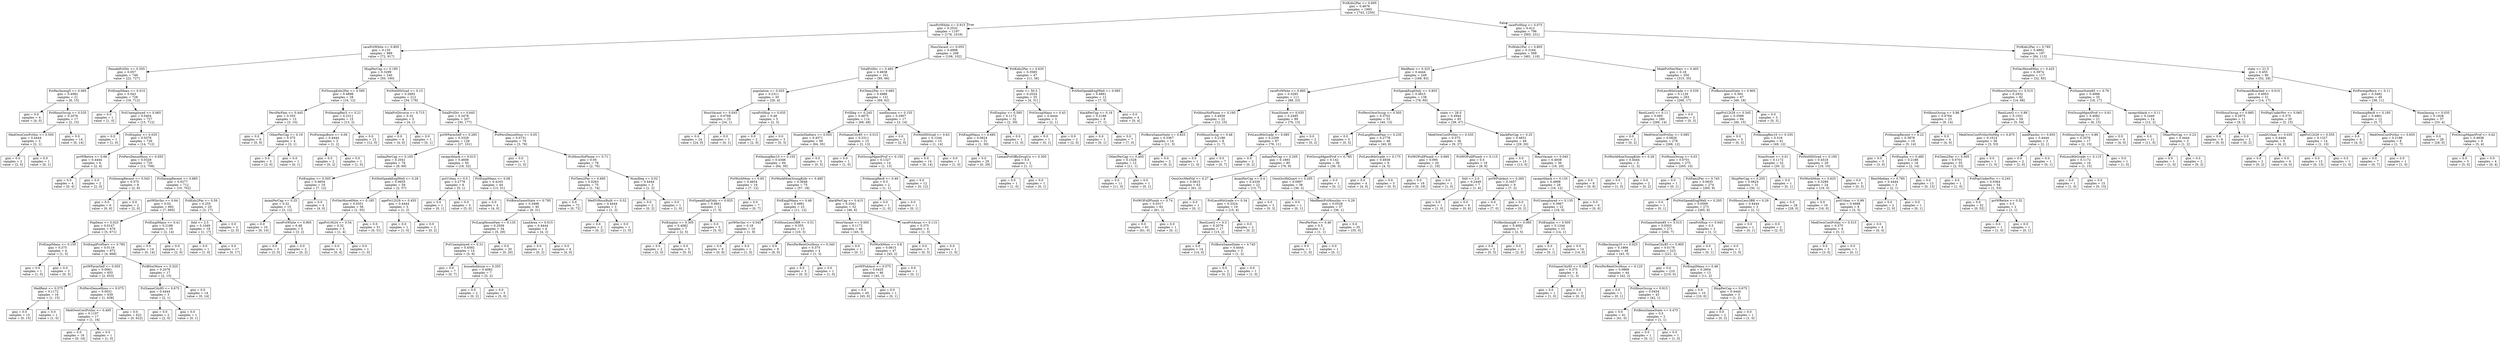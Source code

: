 digraph Tree {
node [shape=box] ;
0 [label="PctKids2Par <= 0.695\ngini = 0.4676\nsamples = 1993\nvalue = [743, 1250]"] ;
1 [label="racePctWhite <= 0.915\ngini = 0.2532\nsamples = 1197\nvalue = [178, 1019]"] ;
0 -> 1 [labeldistance=2.5, labelangle=45, headlabel="True"] ;
2 [label="racePctWhite <= 0.805\ngini = 0.135\nsamples = 989\nvalue = [72, 917]"] ;
1 -> 2 ;
3 [label="FemalePctDiv <= 0.355\ngini = 0.057\nsamples = 749\nvalue = [22, 727]"] ;
2 -> 3 ;
4 [label="PctRecImmig5 <= 0.085\ngini = 0.4082\nsamples = 21\nvalue = [6, 15]"] ;
3 -> 4 ;
5 [label="gini = 0.0\nsamples = 4\nvalue = [4, 0]"] ;
4 -> 5 ;
6 [label="PctHousOccup <= 0.535\ngini = 0.2076\nsamples = 17\nvalue = [2, 15]"] ;
4 -> 6 ;
7 [label="MedOwnCostPctInc <= 0.505\ngini = 0.4444\nsamples = 3\nvalue = [2, 1]"] ;
6 -> 7 ;
8 [label="gini = 0.0\nsamples = 2\nvalue = [2, 0]"] ;
7 -> 8 ;
9 [label="gini = 0.0\nsamples = 1\nvalue = [0, 1]"] ;
7 -> 9 ;
10 [label="gini = 0.0\nsamples = 14\nvalue = [0, 14]"] ;
6 -> 10 ;
11 [label="PctEmplManu <= 0.015\ngini = 0.043\nsamples = 728\nvalue = [16, 712]"] ;
3 -> 11 ;
12 [label="gini = 0.0\nsamples = 1\nvalue = [1, 0]"] ;
11 -> 12 ;
13 [label="PctUnemployed <= 0.065\ngini = 0.0404\nsamples = 727\nvalue = [15, 712]"] ;
11 -> 13 ;
14 [label="gini = 0.0\nsamples = 1\nvalue = [1, 0]"] ;
13 -> 14 ;
15 [label="PctEmploy <= 0.035\ngini = 0.0378\nsamples = 726\nvalue = [14, 712]"] ;
13 -> 15 ;
16 [label="pctWRetire <= 0.66\ngini = 0.4444\nsamples = 6\nvalue = [2, 4]"] ;
15 -> 16 ;
17 [label="gini = 0.0\nsamples = 4\nvalue = [0, 4]"] ;
16 -> 17 ;
18 [label="gini = 0.0\nsamples = 2\nvalue = [2, 0]"] ;
16 -> 18 ;
19 [label="PctPersDenseHous <= 0.055\ngini = 0.0328\nsamples = 720\nvalue = [12, 708]"] ;
15 -> 19 ;
20 [label="PctImmigRecent <= 0.545\ngini = 0.375\nsamples = 8\nvalue = [2, 6]"] ;
19 -> 20 ;
21 [label="gini = 0.0\nsamples = 6\nvalue = [0, 6]"] ;
20 -> 21 ;
22 [label="gini = 0.0\nsamples = 2\nvalue = [2, 0]"] ;
20 -> 22 ;
23 [label="PctImmigRecent <= 0.885\ngini = 0.0277\nsamples = 712\nvalue = [10, 702]"] ;
19 -> 23 ;
24 [label="pctWInvInc <= 0.64\ngini = 0.02\nsamples = 692\nvalue = [7, 685]"] ;
23 -> 24 ;
25 [label="PopDens <= 0.025\ngini = 0.0147\nsamples = 676\nvalue = [5, 671]"] ;
24 -> 25 ;
26 [label="PctEmplManu <= 0.155\ngini = 0.375\nsamples = 4\nvalue = [1, 3]"] ;
25 -> 26 ;
27 [label="gini = 0.0\nsamples = 1\nvalue = [1, 0]"] ;
26 -> 27 ;
28 [label="gini = 0.0\nsamples = 3\nvalue = [0, 3]"] ;
26 -> 28 ;
29 [label="PctEmplProfServ <= 0.785\ngini = 0.0118\nsamples = 672\nvalue = [4, 668]"] ;
25 -> 29 ;
30 [label="pctWFarmSelf <= 0.055\ngini = 0.0061\nsamples = 655\nvalue = [2, 653]"] ;
29 -> 30 ;
31 [label="MedRent <= 0.575\ngini = 0.1172\nsamples = 16\nvalue = [1, 15]"] ;
30 -> 31 ;
32 [label="gini = 0.0\nsamples = 15\nvalue = [0, 15]"] ;
31 -> 32 ;
33 [label="gini = 0.0\nsamples = 1\nvalue = [1, 0]"] ;
31 -> 33 ;
34 [label="PctPersDenseHous <= 0.075\ngini = 0.0031\nsamples = 639\nvalue = [1, 638]"] ;
30 -> 34 ;
35 [label="MedOwnCostPctInc <= 0.495\ngini = 0.1107\nsamples = 17\nvalue = [1, 16]"] ;
34 -> 35 ;
36 [label="gini = 0.0\nsamples = 16\nvalue = [0, 16]"] ;
35 -> 36 ;
37 [label="gini = 0.0\nsamples = 1\nvalue = [1, 0]"] ;
35 -> 37 ;
38 [label="gini = 0.0\nsamples = 622\nvalue = [0, 622]"] ;
34 -> 38 ;
39 [label="PctBSorMore <= 0.325\ngini = 0.2076\nsamples = 17\nvalue = [2, 15]"] ;
29 -> 39 ;
40 [label="PctSameCity85 <= 0.675\ngini = 0.4444\nsamples = 3\nvalue = [2, 1]"] ;
39 -> 40 ;
41 [label="gini = 0.0\nsamples = 2\nvalue = [2, 0]"] ;
40 -> 41 ;
42 [label="gini = 0.0\nsamples = 1\nvalue = [0, 1]"] ;
40 -> 42 ;
43 [label="gini = 0.0\nsamples = 14\nvalue = [0, 14]"] ;
39 -> 43 ;
44 [label="PctEmplManu <= 0.41\ngini = 0.2188\nsamples = 16\nvalue = [2, 14]"] ;
24 -> 44 ;
45 [label="gini = 0.0\nsamples = 14\nvalue = [0, 14]"] ;
44 -> 45 ;
46 [label="gini = 0.0\nsamples = 2\nvalue = [2, 0]"] ;
44 -> 46 ;
47 [label="PctKids2Par <= 0.59\ngini = 0.255\nsamples = 20\nvalue = [3, 17]"] ;
23 -> 47 ;
48 [label="fold <= 2.5\ngini = 0.1049\nsamples = 18\nvalue = [1, 17]"] ;
47 -> 48 ;
49 [label="gini = 0.0\nsamples = 1\nvalue = [1, 0]"] ;
48 -> 49 ;
50 [label="gini = 0.0\nsamples = 17\nvalue = [0, 17]"] ;
48 -> 50 ;
51 [label="gini = 0.0\nsamples = 2\nvalue = [2, 0]"] ;
47 -> 51 ;
52 [label="HispPerCap <= 0.185\ngini = 0.3299\nsamples = 240\nvalue = [50, 190]"] ;
2 -> 52 ;
53 [label="PctYoungKids2Par <= 0.595\ngini = 0.4898\nsamples = 28\nvalue = [16, 12]"] ;
52 -> 53 ;
54 [label="PersPerFam <= 0.445\ngini = 0.355\nsamples = 13\nvalue = [3, 10]"] ;
53 -> 54 ;
55 [label="gini = 0.0\nsamples = 9\nvalue = [0, 9]"] ;
54 -> 55 ;
56 [label="OtherPerCap <= 0.19\ngini = 0.375\nsamples = 4\nvalue = [3, 1]"] ;
54 -> 56 ;
57 [label="gini = 0.0\nsamples = 3\nvalue = [3, 0]"] ;
56 -> 57 ;
58 [label="gini = 0.0\nsamples = 1\nvalue = [0, 1]"] ;
56 -> 58 ;
59 [label="PctImmigRec5 <= 0.21\ngini = 0.2311\nsamples = 15\nvalue = [13, 2]"] ;
53 -> 59 ;
60 [label="PctForeignBorn <= 0.09\ngini = 0.4444\nsamples = 3\nvalue = [1, 2]"] ;
59 -> 60 ;
61 [label="gini = 0.0\nsamples = 2\nvalue = [0, 2]"] ;
60 -> 61 ;
62 [label="gini = 0.0\nsamples = 1\nvalue = [1, 0]"] ;
60 -> 62 ;
63 [label="gini = 0.0\nsamples = 12\nvalue = [12, 0]"] ;
59 -> 63 ;
64 [label="PctNotHSGrad <= 0.13\ngini = 0.2693\nsamples = 212\nvalue = [34, 178]"] ;
52 -> 64 ;
65 [label="MalePctDivorce <= 0.715\ngini = 0.32\nsamples = 5\nvalue = [4, 1]"] ;
64 -> 65 ;
66 [label="gini = 0.0\nsamples = 4\nvalue = [4, 0]"] ;
65 -> 66 ;
67 [label="gini = 0.0\nsamples = 1\nvalue = [0, 1]"] ;
65 -> 67 ;
68 [label="TotalPctDiv <= 0.645\ngini = 0.2478\nsamples = 207\nvalue = [30, 177]"] ;
64 -> 68 ;
69 [label="pctWFarmSelf <= 0.285\ngini = 0.3329\nsamples = 128\nvalue = [27, 101]"] ;
68 -> 69 ;
70 [label="indianPerCap <= 0.105\ngini = 0.2041\nsamples = 78\nvalue = [9, 69]"] ;
69 -> 70 ;
71 [label="PctEmploy <= 0.505\ngini = 0.4654\nsamples = 19\nvalue = [7, 12]"] ;
70 -> 71 ;
72 [label="AsianPerCap <= 0.25\ngini = 0.32\nsamples = 15\nvalue = [3, 12]"] ;
71 -> 72 ;
73 [label="gini = 0.0\nsamples = 10\nvalue = [0, 10]"] ;
72 -> 73 ;
74 [label="racePctWhite <= 0.905\ngini = 0.48\nsamples = 5\nvalue = [3, 2]"] ;
72 -> 74 ;
75 [label="gini = 0.0\nsamples = 3\nvalue = [3, 0]"] ;
74 -> 75 ;
76 [label="gini = 0.0\nsamples = 2\nvalue = [0, 2]"] ;
74 -> 76 ;
77 [label="gini = 0.0\nsamples = 4\nvalue = [4, 0]"] ;
71 -> 77 ;
78 [label="PctNotSpeakEnglWell <= 0.28\ngini = 0.0655\nsamples = 59\nvalue = [2, 57]"] ;
70 -> 78 ;
79 [label="PctVacMore6Mos <= 0.185\ngini = 0.0351\nsamples = 56\nvalue = [1, 55]"] ;
78 -> 79 ;
80 [label="agePct16t24 <= 0.54\ngini = 0.32\nsamples = 5\nvalue = [1, 4]"] ;
79 -> 80 ;
81 [label="gini = 0.0\nsamples = 4\nvalue = [0, 4]"] ;
80 -> 81 ;
82 [label="gini = 0.0\nsamples = 1\nvalue = [1, 0]"] ;
80 -> 82 ;
83 [label="gini = 0.0\nsamples = 51\nvalue = [0, 51]"] ;
79 -> 83 ;
84 [label="agePct12t29 <= 0.455\ngini = 0.4444\nsamples = 3\nvalue = [1, 2]"] ;
78 -> 84 ;
85 [label="gini = 0.0\nsamples = 1\nvalue = [1, 0]"] ;
84 -> 85 ;
86 [label="gini = 0.0\nsamples = 2\nvalue = [0, 2]"] ;
84 -> 86 ;
87 [label="racepctblack <= 0.015\ngini = 0.4608\nsamples = 50\nvalue = [18, 32]"] ;
69 -> 87 ;
88 [label="pctUrban <= 0.5\ngini = 0.2778\nsamples = 6\nvalue = [5, 1]"] ;
87 -> 88 ;
89 [label="gini = 0.0\nsamples = 1\nvalue = [0, 1]"] ;
88 -> 89 ;
90 [label="gini = 0.0\nsamples = 5\nvalue = [5, 0]"] ;
88 -> 90 ;
91 [label="PctEmplManu <= 0.08\ngini = 0.4163\nsamples = 44\nvalue = [13, 31]"] ;
87 -> 91 ;
92 [label="gini = 0.0\nsamples = 4\nvalue = [4, 0]"] ;
91 -> 92 ;
93 [label="PctBornSameState <= 0.795\ngini = 0.3488\nsamples = 40\nvalue = [9, 31]"] ;
91 -> 93 ;
94 [label="PctLargHouseFam <= 0.135\ngini = 0.2509\nsamples = 34\nvalue = [5, 29]"] ;
93 -> 94 ;
95 [label="PctUnemployed <= 0.31\ngini = 0.4592\nsamples = 14\nvalue = [5, 9]"] ;
94 -> 95 ;
96 [label="gini = 0.0\nsamples = 7\nvalue = [0, 7]"] ;
95 -> 96 ;
97 [label="householdsize <= 0.355\ngini = 0.4082\nsamples = 7\nvalue = [5, 2]"] ;
95 -> 97 ;
98 [label="gini = 0.0\nsamples = 2\nvalue = [0, 2]"] ;
97 -> 98 ;
99 [label="gini = 0.0\nsamples = 5\nvalue = [5, 0]"] ;
97 -> 99 ;
100 [label="gini = 0.0\nsamples = 20\nvalue = [0, 20]"] ;
94 -> 100 ;
101 [label="LandArea <= 0.015\ngini = 0.4444\nsamples = 6\nvalue = [4, 2]"] ;
93 -> 101 ;
102 [label="gini = 0.0\nsamples = 2\nvalue = [0, 2]"] ;
101 -> 102 ;
103 [label="gini = 0.0\nsamples = 4\nvalue = [4, 0]"] ;
101 -> 103 ;
104 [label="PctPersDenseHous <= 0.05\ngini = 0.0731\nsamples = 79\nvalue = [3, 76]"] ;
68 -> 104 ;
105 [label="gini = 0.0\nsamples = 1\nvalue = [1, 0]"] ;
104 -> 105 ;
106 [label="PctHousNoPhone <= 0.71\ngini = 0.05\nsamples = 78\nvalue = [2, 76]"] ;
104 -> 106 ;
107 [label="PctTeen2Par <= 0.695\ngini = 0.0263\nsamples = 75\nvalue = [1, 74]"] ;
106 -> 107 ;
108 [label="gini = 0.0\nsamples = 72\nvalue = [0, 72]"] ;
107 -> 108 ;
109 [label="MedYrHousBuilt <= 0.52\ngini = 0.4444\nsamples = 3\nvalue = [1, 2]"] ;
107 -> 109 ;
110 [label="gini = 0.0\nsamples = 2\nvalue = [0, 2]"] ;
109 -> 110 ;
111 [label="gini = 0.0\nsamples = 1\nvalue = [1, 0]"] ;
109 -> 111 ;
112 [label="NumIlleg <= 0.02\ngini = 0.4444\nsamples = 3\nvalue = [1, 2]"] ;
106 -> 112 ;
113 [label="gini = 0.0\nsamples = 2\nvalue = [0, 2]"] ;
112 -> 113 ;
114 [label="gini = 0.0\nsamples = 1\nvalue = [1, 0]"] ;
112 -> 114 ;
115 [label="HousVacant <= 0.055\ngini = 0.4998\nsamples = 208\nvalue = [106, 102]"] ;
1 -> 115 ;
116 [label="TotalPctDiv <= 0.465\ngini = 0.4838\nsamples = 161\nvalue = [95, 66]"] ;
115 -> 116 ;
117 [label="population <= 0.025\ngini = 0.2311\nsamples = 30\nvalue = [26, 4]"] ;
116 -> 117 ;
118 [label="HousVacant <= 0.045\ngini = 0.0768\nsamples = 25\nvalue = [24, 1]"] ;
117 -> 118 ;
119 [label="gini = 0.0\nsamples = 24\nvalue = [24, 0]"] ;
118 -> 119 ;
120 [label="gini = 0.0\nsamples = 1\nvalue = [0, 1]"] ;
118 -> 120 ;
121 [label="racePctHisp <= 0.035\ngini = 0.48\nsamples = 5\nvalue = [2, 3]"] ;
117 -> 121 ;
122 [label="gini = 0.0\nsamples = 2\nvalue = [2, 0]"] ;
121 -> 122 ;
123 [label="gini = 0.0\nsamples = 3\nvalue = [0, 3]"] ;
121 -> 123 ;
124 [label="PctTeen2Par <= 0.685\ngini = 0.4986\nsamples = 131\nvalue = [69, 62]"] ;
116 -> 124 ;
125 [label="PctIlleg <= 0.245\ngini = 0.4875\nsamples = 114\nvalue = [66, 48]"] ;
124 -> 125 ;
126 [label="NumInShelters <= 0.055\ngini = 0.4571\nsamples = 99\nvalue = [64, 35]"] ;
125 -> 126 ;
127 [label="PctImmigRec10 <= 0.155\ngini = 0.4346\nsamples = 94\nvalue = [64, 30]"] ;
126 -> 127 ;
128 [label="PctWorkMom <= 0.65\ngini = 0.4654\nsamples = 19\nvalue = [7, 12]"] ;
127 -> 128 ;
129 [label="PctSpeakEnglOnly <= 0.925\ngini = 0.4861\nsamples = 12\nvalue = [7, 5]"] ;
128 -> 129 ;
130 [label="PctEmploy <= 0.305\ngini = 0.4082\nsamples = 7\nvalue = [2, 5]"] ;
129 -> 130 ;
131 [label="gini = 0.0\nsamples = 2\nvalue = [2, 0]"] ;
130 -> 131 ;
132 [label="gini = 0.0\nsamples = 5\nvalue = [0, 5]"] ;
130 -> 132 ;
133 [label="gini = 0.0\nsamples = 5\nvalue = [5, 0]"] ;
129 -> 133 ;
134 [label="gini = 0.0\nsamples = 7\nvalue = [0, 7]"] ;
128 -> 134 ;
135 [label="PctWorkMomYoungKids <= 0.485\ngini = 0.3648\nsamples = 75\nvalue = [57, 18]"] ;
127 -> 135 ;
136 [label="PctEmplManu <= 0.48\ngini = 0.4991\nsamples = 23\nvalue = [11, 12]"] ;
135 -> 136 ;
137 [label="pctWInvInc <= 0.545\ngini = 0.18\nsamples = 10\nvalue = [1, 9]"] ;
136 -> 137 ;
138 [label="gini = 0.0\nsamples = 9\nvalue = [0, 9]"] ;
137 -> 138 ;
139 [label="gini = 0.0\nsamples = 1\nvalue = [1, 0]"] ;
137 -> 139 ;
140 [label="PctHousLess3BR <= 0.51\ngini = 0.355\nsamples = 13\nvalue = [10, 3]"] ;
136 -> 140 ;
141 [label="gini = 0.0\nsamples = 9\nvalue = [9, 0]"] ;
140 -> 141 ;
142 [label="PersPerRentOccHous <= 0.345\ngini = 0.375\nsamples = 4\nvalue = [1, 3]"] ;
140 -> 142 ;
143 [label="gini = 0.0\nsamples = 3\nvalue = [0, 3]"] ;
142 -> 143 ;
144 [label="gini = 0.0\nsamples = 1\nvalue = [1, 0]"] ;
142 -> 144 ;
145 [label="blackPerCap <= 0.415\ngini = 0.2041\nsamples = 52\nvalue = [46, 6]"] ;
135 -> 145 ;
146 [label="HousVacant <= 0.005\ngini = 0.1172\nsamples = 48\nvalue = [45, 3]"] ;
145 -> 146 ;
147 [label="gini = 0.0\nsamples = 1\nvalue = [0, 1]"] ;
146 -> 147 ;
148 [label="PctWorkMom <= 0.8\ngini = 0.0815\nsamples = 47\nvalue = [45, 2]"] ;
146 -> 148 ;
149 [label="pctWPubAsst <= 0.575\ngini = 0.0425\nsamples = 46\nvalue = [45, 1]"] ;
148 -> 149 ;
150 [label="gini = 0.0\nsamples = 45\nvalue = [45, 0]"] ;
149 -> 150 ;
151 [label="gini = 0.0\nsamples = 1\nvalue = [0, 1]"] ;
149 -> 151 ;
152 [label="gini = 0.0\nsamples = 1\nvalue = [0, 1]"] ;
148 -> 152 ;
153 [label="racePctAsian <= 0.115\ngini = 0.375\nsamples = 4\nvalue = [1, 3]"] ;
145 -> 153 ;
154 [label="gini = 0.0\nsamples = 3\nvalue = [0, 3]"] ;
153 -> 154 ;
155 [label="gini = 0.0\nsamples = 1\nvalue = [1, 0]"] ;
153 -> 155 ;
156 [label="gini = 0.0\nsamples = 5\nvalue = [0, 5]"] ;
126 -> 156 ;
157 [label="PctSameCity85 <= 0.515\ngini = 0.2311\nsamples = 15\nvalue = [2, 13]"] ;
125 -> 157 ;
158 [label="gini = 0.0\nsamples = 1\nvalue = [1, 0]"] ;
157 -> 158 ;
159 [label="PctOccupMgmtProf <= 0.155\ngini = 0.1327\nsamples = 14\nvalue = [1, 13]"] ;
157 -> 159 ;
160 [label="PctImmigRec8 <= 0.49\ngini = 0.5\nsamples = 2\nvalue = [1, 1]"] ;
159 -> 160 ;
161 [label="gini = 0.0\nsamples = 1\nvalue = [1, 0]"] ;
160 -> 161 ;
162 [label="gini = 0.0\nsamples = 1\nvalue = [0, 1]"] ;
160 -> 162 ;
163 [label="gini = 0.0\nsamples = 12\nvalue = [0, 12]"] ;
159 -> 163 ;
164 [label="medIncome <= 0.155\ngini = 0.2907\nsamples = 17\nvalue = [3, 14]"] ;
124 -> 164 ;
165 [label="gini = 0.0\nsamples = 2\nvalue = [2, 0]"] ;
164 -> 165 ;
166 [label="PctNotHSGrad <= 0.63\ngini = 0.1244\nsamples = 15\nvalue = [1, 14]"] ;
164 -> 166 ;
167 [label="gini = 0.0\nsamples = 14\nvalue = [0, 14]"] ;
166 -> 167 ;
168 [label="gini = 0.0\nsamples = 1\nvalue = [1, 0]"] ;
166 -> 168 ;
169 [label="PctKids2Par <= 0.635\ngini = 0.3585\nsamples = 47\nvalue = [11, 36]"] ;
115 -> 169 ;
170 [label="state <= 50.5\ngini = 0.2024\nsamples = 35\nvalue = [4, 31]"] ;
169 -> 170 ;
171 [label="PctEmploy <= 0.585\ngini = 0.1172\nsamples = 32\nvalue = [2, 30]"] ;
170 -> 171 ;
172 [label="PctEmplManu <= 0.685\ngini = 0.0624\nsamples = 31\nvalue = [1, 30]"] ;
171 -> 172 ;
173 [label="gini = 0.0\nsamples = 29\nvalue = [0, 29]"] ;
172 -> 173 ;
174 [label="LemasPctOfficDrugUn <= 0.305\ngini = 0.5\nsamples = 2\nvalue = [1, 1]"] ;
172 -> 174 ;
175 [label="gini = 0.0\nsamples = 1\nvalue = [1, 0]"] ;
174 -> 175 ;
176 [label="gini = 0.0\nsamples = 1\nvalue = [0, 1]"] ;
174 -> 176 ;
177 [label="gini = 0.0\nsamples = 1\nvalue = [1, 0]"] ;
171 -> 177 ;
178 [label="PctOccupManu <= 0.43\ngini = 0.4444\nsamples = 3\nvalue = [2, 1]"] ;
170 -> 178 ;
179 [label="gini = 0.0\nsamples = 1\nvalue = [0, 1]"] ;
178 -> 179 ;
180 [label="gini = 0.0\nsamples = 2\nvalue = [2, 0]"] ;
178 -> 180 ;
181 [label="PctNotSpeakEnglWell <= 0.085\ngini = 0.4861\nsamples = 12\nvalue = [7, 5]"] ;
169 -> 181 ;
182 [label="blackPerCap <= 0.18\ngini = 0.2188\nsamples = 8\nvalue = [7, 1]"] ;
181 -> 182 ;
183 [label="gini = 0.0\nsamples = 1\nvalue = [0, 1]"] ;
182 -> 183 ;
184 [label="gini = 0.0\nsamples = 7\nvalue = [7, 0]"] ;
182 -> 184 ;
185 [label="gini = 0.0\nsamples = 4\nvalue = [0, 4]"] ;
181 -> 185 ;
186 [label="racePctHisp <= 0.075\ngini = 0.412\nsamples = 796\nvalue = [565, 231]"] ;
0 -> 186 [labeldistance=2.5, labelangle=-45, headlabel="False"] ;
187 [label="PctKids2Par <= 0.805\ngini = 0.3164\nsamples = 599\nvalue = [481, 118]"] ;
186 -> 187 ;
188 [label="MedRent <= 0.325\ngini = 0.4444\nsamples = 249\nvalue = [166, 83]"] ;
187 -> 188 ;
189 [label="racePctWhite <= 0.895\ngini = 0.3285\nsamples = 111\nvalue = [88, 23]"] ;
188 -> 189 ;
190 [label="PctHousNoPhone <= 0.195\ngini = 0.4959\nsamples = 22\nvalue = [12, 10]"] ;
189 -> 190 ;
191 [label="PctBornSameState <= 0.825\ngini = 0.3367\nsamples = 14\nvalue = [11, 3]"] ;
190 -> 191 ;
192 [label="OtherPerCap <= 0.405\ngini = 0.1528\nsamples = 12\nvalue = [11, 1]"] ;
191 -> 192 ;
193 [label="gini = 0.0\nsamples = 11\nvalue = [11, 0]"] ;
192 -> 193 ;
194 [label="gini = 0.0\nsamples = 1\nvalue = [0, 1]"] ;
192 -> 194 ;
195 [label="gini = 0.0\nsamples = 2\nvalue = [0, 2]"] ;
191 -> 195 ;
196 [label="PctHousOccup <= 0.48\ngini = 0.2188\nsamples = 8\nvalue = [1, 7]"] ;
190 -> 196 ;
197 [label="gini = 0.0\nsamples = 1\nvalue = [1, 0]"] ;
196 -> 197 ;
198 [label="gini = 0.0\nsamples = 7\nvalue = [0, 7]"] ;
196 -> 198 ;
199 [label="NumStreet <= 0.035\ngini = 0.2495\nsamples = 89\nvalue = [76, 13]"] ;
189 -> 199 ;
200 [label="PctLess9thGrade <= 0.085\ngini = 0.2209\nsamples = 87\nvalue = [76, 11]"] ;
199 -> 200 ;
201 [label="gini = 0.0\nsamples = 2\nvalue = [0, 2]"] ;
200 -> 201 ;
202 [label="indianPerCap <= 0.205\ngini = 0.1893\nsamples = 85\nvalue = [76, 9]"] ;
200 -> 202 ;
203 [label="OwnOccMedVal <= 0.27\ngini = 0.0615\nsamples = 63\nvalue = [61, 2]"] ;
202 -> 203 ;
204 [label="PctWOFullPlumb <= 0.74\ngini = 0.0317\nsamples = 62\nvalue = [61, 1]"] ;
203 -> 204 ;
205 [label="gini = 0.0\nsamples = 61\nvalue = [61, 0]"] ;
204 -> 205 ;
206 [label="gini = 0.0\nsamples = 1\nvalue = [0, 1]"] ;
204 -> 206 ;
207 [label="gini = 0.0\nsamples = 1\nvalue = [0, 1]"] ;
203 -> 207 ;
208 [label="AsianPerCap <= 0.4\ngini = 0.4339\nsamples = 22\nvalue = [15, 7]"] ;
202 -> 208 ;
209 [label="PctLess9thGrade <= 0.34\ngini = 0.3324\nsamples = 19\nvalue = [15, 4]"] ;
208 -> 209 ;
210 [label="RentLowQ <= 0.3\ngini = 0.2076\nsamples = 17\nvalue = [15, 2]"] ;
209 -> 210 ;
211 [label="gini = 0.0\nsamples = 14\nvalue = [14, 0]"] ;
210 -> 211 ;
212 [label="PctBornSameState <= 0.745\ngini = 0.4444\nsamples = 3\nvalue = [1, 2]"] ;
210 -> 212 ;
213 [label="gini = 0.0\nsamples = 2\nvalue = [0, 2]"] ;
212 -> 213 ;
214 [label="gini = 0.0\nsamples = 1\nvalue = [1, 0]"] ;
212 -> 214 ;
215 [label="gini = 0.0\nsamples = 2\nvalue = [0, 2]"] ;
209 -> 215 ;
216 [label="gini = 0.0\nsamples = 3\nvalue = [0, 3]"] ;
208 -> 216 ;
217 [label="gini = 0.0\nsamples = 2\nvalue = [0, 2]"] ;
199 -> 217 ;
218 [label="PctSpeakEnglOnly <= 0.855\ngini = 0.4915\nsamples = 138\nvalue = [78, 60]"] ;
188 -> 218 ;
219 [label="PctPersOwnOccup <= 0.505\ngini = 0.3702\nsamples = 53\nvalue = [40, 13]"] ;
218 -> 219 ;
220 [label="gini = 0.0\nsamples = 5\nvalue = [0, 5]"] ;
219 -> 220 ;
221 [label="PctLargHouseFam <= 0.235\ngini = 0.2778\nsamples = 48\nvalue = [40, 8]"] ;
219 -> 221 ;
222 [label="PctOccupMgmtProf <= 0.785\ngini = 0.142\nsamples = 39\nvalue = [36, 3]"] ;
221 -> 222 ;
223 [label="OwnOccHiQuart <= 0.205\ngini = 0.0997\nsamples = 38\nvalue = [36, 2]"] ;
222 -> 223 ;
224 [label="gini = 0.0\nsamples = 1\nvalue = [0, 1]"] ;
223 -> 224 ;
225 [label="MedRentPctHousInc <= 0.29\ngini = 0.0526\nsamples = 37\nvalue = [36, 1]"] ;
223 -> 225 ;
226 [label="PersPerFam <= 0.46\ngini = 0.5\nsamples = 2\nvalue = [1, 1]"] ;
225 -> 226 ;
227 [label="gini = 0.0\nsamples = 1\nvalue = [1, 0]"] ;
226 -> 227 ;
228 [label="gini = 0.0\nsamples = 1\nvalue = [0, 1]"] ;
226 -> 228 ;
229 [label="gini = 0.0\nsamples = 35\nvalue = [35, 0]"] ;
225 -> 229 ;
230 [label="gini = 0.0\nsamples = 1\nvalue = [0, 1]"] ;
222 -> 230 ;
231 [label="PctLess9thGrade <= 0.175\ngini = 0.4938\nsamples = 9\nvalue = [4, 5]"] ;
221 -> 231 ;
232 [label="gini = 0.0\nsamples = 4\nvalue = [4, 0]"] ;
231 -> 232 ;
233 [label="gini = 0.0\nsamples = 5\nvalue = [0, 5]"] ;
231 -> 233 ;
234 [label="state <= 28.0\ngini = 0.4944\nsamples = 85\nvalue = [38, 47]"] ;
218 -> 234 ;
235 [label="MedOwnCostPctInc <= 0.535\ngini = 0.375\nsamples = 36\nvalue = [9, 27]"] ;
234 -> 235 ;
236 [label="PctWOFullPlumb <= 0.695\ngini = 0.095\nsamples = 20\nvalue = [1, 19]"] ;
235 -> 236 ;
237 [label="gini = 0.0\nsamples = 19\nvalue = [0, 19]"] ;
236 -> 237 ;
238 [label="gini = 0.0\nsamples = 1\nvalue = [1, 0]"] ;
236 -> 238 ;
239 [label="PctWOFullPlumb <= 0.115\ngini = 0.5\nsamples = 16\nvalue = [8, 8]"] ;
235 -> 239 ;
240 [label="fold <= 2.0\ngini = 0.2449\nsamples = 7\nvalue = [1, 6]"] ;
239 -> 240 ;
241 [label="gini = 0.0\nsamples = 1\nvalue = [1, 0]"] ;
240 -> 241 ;
242 [label="gini = 0.0\nsamples = 6\nvalue = [0, 6]"] ;
240 -> 242 ;
243 [label="pctWPubAsst <= 0.265\ngini = 0.3457\nsamples = 9\nvalue = [7, 2]"] ;
239 -> 243 ;
244 [label="gini = 0.0\nsamples = 7\nvalue = [7, 0]"] ;
243 -> 244 ;
245 [label="gini = 0.0\nsamples = 2\nvalue = [0, 2]"] ;
243 -> 245 ;
246 [label="blackPerCap <= 0.25\ngini = 0.4831\nsamples = 49\nvalue = [29, 20]"] ;
234 -> 246 ;
247 [label="gini = 0.0\nsamples = 13\nvalue = [13, 0]"] ;
246 -> 247 ;
248 [label="HousVacant <= 0.045\ngini = 0.4938\nsamples = 36\nvalue = [16, 20]"] ;
246 -> 248 ;
249 [label="racepctblack <= 0.135\ngini = 0.4898\nsamples = 28\nvalue = [16, 12]"] ;
248 -> 249 ;
250 [label="PctUnemployed <= 0.135\ngini = 0.3967\nsamples = 22\nvalue = [16, 6]"] ;
249 -> 250 ;
251 [label="PctRecImmig8 <= 0.065\ngini = 0.4082\nsamples = 7\nvalue = [2, 5]"] ;
250 -> 251 ;
252 [label="gini = 0.0\nsamples = 5\nvalue = [0, 5]"] ;
251 -> 252 ;
253 [label="gini = 0.0\nsamples = 2\nvalue = [2, 0]"] ;
251 -> 253 ;
254 [label="PctEmploy <= 0.505\ngini = 0.1244\nsamples = 15\nvalue = [14, 1]"] ;
250 -> 254 ;
255 [label="gini = 0.0\nsamples = 1\nvalue = [0, 1]"] ;
254 -> 255 ;
256 [label="gini = 0.0\nsamples = 14\nvalue = [14, 0]"] ;
254 -> 256 ;
257 [label="gini = 0.0\nsamples = 6\nvalue = [0, 6]"] ;
249 -> 257 ;
258 [label="gini = 0.0\nsamples = 8\nvalue = [0, 8]"] ;
248 -> 258 ;
259 [label="MalePctNevMarr <= 0.405\ngini = 0.18\nsamples = 350\nvalue = [315, 35]"] ;
187 -> 259 ;
260 [label="PctLess9thGrade <= 0.535\ngini = 0.1129\nsamples = 283\nvalue = [266, 17]"] ;
259 -> 260 ;
261 [label="RentLowQ <= 0.11\ngini = 0.095\nsamples = 280\nvalue = [266, 14]"] ;
260 -> 261 ;
262 [label="gini = 0.0\nsamples = 2\nvalue = [0, 2]"] ;
261 -> 262 ;
263 [label="MedOwnCostPctInc <= 0.085\ngini = 0.0826\nsamples = 278\nvalue = [266, 12]"] ;
261 -> 263 ;
264 [label="PctWorkMomYoungKids <= 0.29\ngini = 0.4444\nsamples = 3\nvalue = [1, 2]"] ;
263 -> 264 ;
265 [label="gini = 0.0\nsamples = 1\nvalue = [1, 0]"] ;
264 -> 265 ;
266 [label="gini = 0.0\nsamples = 2\nvalue = [0, 2]"] ;
264 -> 266 ;
267 [label="PctHousOccup <= 0.03\ngini = 0.0701\nsamples = 275\nvalue = [265, 10]"] ;
263 -> 267 ;
268 [label="gini = 0.0\nsamples = 1\nvalue = [0, 1]"] ;
267 -> 268 ;
269 [label="PctFam2Par <= 0.745\ngini = 0.0635\nsamples = 274\nvalue = [265, 9]"] ;
267 -> 269 ;
270 [label="gini = 0.0\nsamples = 1\nvalue = [0, 1]"] ;
269 -> 270 ;
271 [label="PctNotSpeakEnglWell <= 0.205\ngini = 0.0569\nsamples = 273\nvalue = [265, 8]"] ;
269 -> 271 ;
272 [label="PctSameState85 <= 0.515\ngini = 0.0503\nsamples = 271\nvalue = [264, 7]"] ;
271 -> 272 ;
273 [label="PctRecImmig10 <= 0.025\ngini = 0.1866\nsamples = 48\nvalue = [43, 5]"] ;
272 -> 273 ;
274 [label="PctSameCity85 <= 0.325\ngini = 0.375\nsamples = 4\nvalue = [1, 3]"] ;
273 -> 274 ;
275 [label="gini = 0.0\nsamples = 1\nvalue = [1, 0]"] ;
274 -> 275 ;
276 [label="gini = 0.0\nsamples = 3\nvalue = [0, 3]"] ;
274 -> 276 ;
277 [label="PersPerRentOccHous <= 0.125\ngini = 0.0868\nsamples = 44\nvalue = [42, 2]"] ;
273 -> 277 ;
278 [label="gini = 0.0\nsamples = 1\nvalue = [0, 1]"] ;
277 -> 278 ;
279 [label="PctHousOccup <= 0.915\ngini = 0.0454\nsamples = 43\nvalue = [42, 1]"] ;
277 -> 279 ;
280 [label="gini = 0.0\nsamples = 41\nvalue = [41, 0]"] ;
279 -> 280 ;
281 [label="PctBornSameState <= 0.475\ngini = 0.5\nsamples = 2\nvalue = [1, 1]"] ;
279 -> 281 ;
282 [label="gini = 0.0\nsamples = 1\nvalue = [0, 1]"] ;
281 -> 282 ;
283 [label="gini = 0.0\nsamples = 1\nvalue = [1, 0]"] ;
281 -> 283 ;
284 [label="PctSameCity85 <= 0.905\ngini = 0.0178\nsamples = 223\nvalue = [221, 2]"] ;
272 -> 284 ;
285 [label="gini = 0.0\nsamples = 210\nvalue = [210, 0]"] ;
284 -> 285 ;
286 [label="PctEmplManu <= 0.48\ngini = 0.2604\nsamples = 13\nvalue = [11, 2]"] ;
284 -> 286 ;
287 [label="gini = 0.0\nsamples = 10\nvalue = [10, 0]"] ;
286 -> 287 ;
288 [label="HispPerCap <= 0.675\ngini = 0.4444\nsamples = 3\nvalue = [1, 2]"] ;
286 -> 288 ;
289 [label="gini = 0.0\nsamples = 2\nvalue = [0, 2]"] ;
288 -> 289 ;
290 [label="gini = 0.0\nsamples = 1\nvalue = [1, 0]"] ;
288 -> 290 ;
291 [label="racePctHisp <= 0.045\ngini = 0.5\nsamples = 2\nvalue = [1, 1]"] ;
271 -> 291 ;
292 [label="gini = 0.0\nsamples = 1\nvalue = [0, 1]"] ;
291 -> 292 ;
293 [label="gini = 0.0\nsamples = 1\nvalue = [1, 0]"] ;
291 -> 293 ;
294 [label="gini = 0.0\nsamples = 3\nvalue = [0, 3]"] ;
260 -> 294 ;
295 [label="PctBornSameState <= 0.905\ngini = 0.393\nsamples = 67\nvalue = [49, 18]"] ;
259 -> 295 ;
296 [label="agePct12t29 <= 0.345\ngini = 0.3589\nsamples = 64\nvalue = [49, 15]"] ;
295 -> 296 ;
297 [label="gini = 0.0\nsamples = 3\nvalue = [0, 3]"] ;
296 -> 297 ;
298 [label="PctImmigRec10 <= 0.335\ngini = 0.316\nsamples = 61\nvalue = [49, 12]"] ;
296 -> 298 ;
299 [label="NumStreet <= 0.01\ngini = 0.1172\nsamples = 32\nvalue = [30, 2]"] ;
298 -> 299 ;
300 [label="HispPerCap <= 0.255\ngini = 0.0624\nsamples = 31\nvalue = [30, 1]"] ;
299 -> 300 ;
301 [label="PctHousLess3BR <= 0.29\ngini = 0.4444\nsamples = 3\nvalue = [2, 1]"] ;
300 -> 301 ;
302 [label="gini = 0.0\nsamples = 1\nvalue = [0, 1]"] ;
301 -> 302 ;
303 [label="gini = 0.0\nsamples = 2\nvalue = [2, 0]"] ;
301 -> 303 ;
304 [label="gini = 0.0\nsamples = 28\nvalue = [28, 0]"] ;
300 -> 304 ;
305 [label="gini = 0.0\nsamples = 1\nvalue = [0, 1]"] ;
299 -> 305 ;
306 [label="PctNotHSGrad <= 0.195\ngini = 0.4518\nsamples = 29\nvalue = [19, 10]"] ;
298 -> 306 ;
307 [label="PctWorkMom <= 0.625\ngini = 0.3299\nsamples = 24\nvalue = [19, 5]"] ;
306 -> 307 ;
308 [label="gini = 0.0\nsamples = 16\nvalue = [16, 0]"] ;
307 -> 308 ;
309 [label="pctUrban <= 0.99\ngini = 0.4688\nsamples = 8\nvalue = [3, 5]"] ;
307 -> 309 ;
310 [label="MedOwnCostPctInc <= 0.515\ngini = 0.375\nsamples = 4\nvalue = [3, 1]"] ;
309 -> 310 ;
311 [label="gini = 0.0\nsamples = 3\nvalue = [3, 0]"] ;
310 -> 311 ;
312 [label="gini = 0.0\nsamples = 1\nvalue = [0, 1]"] ;
310 -> 312 ;
313 [label="gini = 0.0\nsamples = 4\nvalue = [0, 4]"] ;
309 -> 313 ;
314 [label="gini = 0.0\nsamples = 5\nvalue = [0, 5]"] ;
306 -> 314 ;
315 [label="gini = 0.0\nsamples = 3\nvalue = [0, 3]"] ;
295 -> 315 ;
316 [label="PctKids2Par <= 0.785\ngini = 0.4892\nsamples = 197\nvalue = [84, 113]"] ;
186 -> 316 ;
317 [label="PctVacMore6Mos <= 0.425\ngini = 0.3974\nsamples = 117\nvalue = [32, 85]"] ;
316 -> 317 ;
318 [label="PctHousOwnOcc <= 0.515\ngini = 0.2832\nsamples = 82\nvalue = [14, 68]"] ;
317 -> 318 ;
319 [label="PctHousOccup <= 0.86\ngini = 0.4764\nsamples = 23\nvalue = [9, 14]"] ;
318 -> 319 ;
320 [label="PctImmigRecent <= 0.22\ngini = 0.3878\nsamples = 19\nvalue = [5, 14]"] ;
319 -> 320 ;
321 [label="gini = 0.0\nsamples = 3\nvalue = [3, 0]"] ;
320 -> 321 ;
322 [label="PctEmploy <= 0.485\ngini = 0.2188\nsamples = 16\nvalue = [2, 14]"] ;
320 -> 322 ;
323 [label="RentMedian <= 0.785\ngini = 0.4444\nsamples = 3\nvalue = [2, 1]"] ;
322 -> 323 ;
324 [label="gini = 0.0\nsamples = 2\nvalue = [2, 0]"] ;
323 -> 324 ;
325 [label="gini = 0.0\nsamples = 1\nvalue = [0, 1]"] ;
323 -> 325 ;
326 [label="gini = 0.0\nsamples = 13\nvalue = [0, 13]"] ;
322 -> 326 ;
327 [label="gini = 0.0\nsamples = 4\nvalue = [4, 0]"] ;
319 -> 327 ;
328 [label="RentLowQ <= 0.89\ngini = 0.1551\nsamples = 59\nvalue = [5, 54]"] ;
318 -> 328 ;
329 [label="MedOwnCostPctIncNoMtg <= 0.875\ngini = 0.1014\nsamples = 56\nvalue = [3, 53]"] ;
328 -> 329 ;
330 [label="PctTeen2Par <= 0.505\ngini = 0.0701\nsamples = 55\nvalue = [2, 53]"] ;
329 -> 330 ;
331 [label="gini = 0.0\nsamples = 1\nvalue = [1, 0]"] ;
330 -> 331 ;
332 [label="PctPopUnderPov <= 0.245\ngini = 0.0364\nsamples = 54\nvalue = [1, 53]"] ;
330 -> 332 ;
333 [label="gini = 0.0\nsamples = 52\nvalue = [0, 52]"] ;
332 -> 333 ;
334 [label="pctWRetire <= 0.32\ngini = 0.5\nsamples = 2\nvalue = [1, 1]"] ;
332 -> 334 ;
335 [label="gini = 0.0\nsamples = 1\nvalue = [1, 0]"] ;
334 -> 335 ;
336 [label="gini = 0.0\nsamples = 1\nvalue = [0, 1]"] ;
334 -> 336 ;
337 [label="gini = 0.0\nsamples = 1\nvalue = [1, 0]"] ;
329 -> 337 ;
338 [label="medFamInc <= 0.655\ngini = 0.4444\nsamples = 3\nvalue = [2, 1]"] ;
328 -> 338 ;
339 [label="gini = 0.0\nsamples = 2\nvalue = [2, 0]"] ;
338 -> 339 ;
340 [label="gini = 0.0\nsamples = 1\nvalue = [0, 1]"] ;
338 -> 340 ;
341 [label="PctSameState85 <= 0.76\ngini = 0.4996\nsamples = 35\nvalue = [18, 17]"] ;
317 -> 341 ;
342 [label="PctOccupMgmtProf <= 0.61\ngini = 0.4082\nsamples = 21\nvalue = [6, 15]"] ;
341 -> 342 ;
343 [label="PctHousOccup <= 0.89\ngini = 0.2076\nsamples = 17\nvalue = [2, 15]"] ;
342 -> 343 ;
344 [label="PctLess9thGrade <= 0.115\ngini = 0.1172\nsamples = 16\nvalue = [1, 15]"] ;
343 -> 344 ;
345 [label="gini = 0.0\nsamples = 1\nvalue = [1, 0]"] ;
344 -> 345 ;
346 [label="gini = 0.0\nsamples = 15\nvalue = [0, 15]"] ;
344 -> 346 ;
347 [label="gini = 0.0\nsamples = 1\nvalue = [1, 0]"] ;
343 -> 347 ;
348 [label="gini = 0.0\nsamples = 4\nvalue = [4, 0]"] ;
342 -> 348 ;
349 [label="racepctblack <= 0.11\ngini = 0.2449\nsamples = 14\nvalue = [12, 2]"] ;
341 -> 349 ;
350 [label="gini = 0.0\nsamples = 11\nvalue = [11, 0]"] ;
349 -> 350 ;
351 [label="OtherPerCap <= 0.23\ngini = 0.4444\nsamples = 3\nvalue = [1, 2]"] ;
349 -> 351 ;
352 [label="gini = 0.0\nsamples = 1\nvalue = [1, 0]"] ;
351 -> 352 ;
353 [label="gini = 0.0\nsamples = 2\nvalue = [0, 2]"] ;
351 -> 353 ;
354 [label="state <= 21.5\ngini = 0.455\nsamples = 80\nvalue = [52, 28]"] ;
316 -> 354 ;
355 [label="PctVacantBoarded <= 0.015\ngini = 0.4953\nsamples = 31\nvalue = [14, 17]"] ;
354 -> 355 ;
356 [label="PctHousOccup <= 0.885\ngini = 0.2975\nsamples = 11\nvalue = [9, 2]"] ;
355 -> 356 ;
357 [label="gini = 0.0\nsamples = 9\nvalue = [9, 0]"] ;
356 -> 357 ;
358 [label="gini = 0.0\nsamples = 2\nvalue = [0, 2]"] ;
356 -> 358 ;
359 [label="PctPopUnderPov <= 0.065\ngini = 0.375\nsamples = 20\nvalue = [5, 15]"] ;
355 -> 359 ;
360 [label="numbUrban <= 0.035\ngini = 0.4444\nsamples = 6\nvalue = [4, 2]"] ;
359 -> 360 ;
361 [label="gini = 0.0\nsamples = 2\nvalue = [0, 2]"] ;
360 -> 361 ;
362 [label="gini = 0.0\nsamples = 4\nvalue = [4, 0]"] ;
360 -> 362 ;
363 [label="agePct12t29 <= 0.555\ngini = 0.1327\nsamples = 14\nvalue = [1, 13]"] ;
359 -> 363 ;
364 [label="gini = 0.0\nsamples = 13\nvalue = [0, 13]"] ;
363 -> 364 ;
365 [label="gini = 0.0\nsamples = 1\nvalue = [1, 0]"] ;
363 -> 365 ;
366 [label="PctForeignBorn <= 0.11\ngini = 0.3482\nsamples = 49\nvalue = [38, 11]"] ;
354 -> 366 ;
367 [label="PctImmigRec8 <= 0.195\ngini = 0.4861\nsamples = 12\nvalue = [5, 7]"] ;
366 -> 367 ;
368 [label="gini = 0.0\nsamples = 4\nvalue = [4, 0]"] ;
367 -> 368 ;
369 [label="MedOwnCostPctInc <= 0.655\ngini = 0.2188\nsamples = 8\nvalue = [1, 7]"] ;
367 -> 369 ;
370 [label="gini = 0.0\nsamples = 7\nvalue = [0, 7]"] ;
369 -> 370 ;
371 [label="gini = 0.0\nsamples = 1\nvalue = [1, 0]"] ;
369 -> 371 ;
372 [label="NumImmig <= 0.035\ngini = 0.1928\nsamples = 37\nvalue = [33, 4]"] ;
366 -> 372 ;
373 [label="gini = 0.0\nsamples = 28\nvalue = [28, 0]"] ;
372 -> 373 ;
374 [label="PctOccupMgmtProf <= 0.62\ngini = 0.4938\nsamples = 9\nvalue = [5, 4]"] ;
372 -> 374 ;
375 [label="gini = 0.0\nsamples = 5\nvalue = [5, 0]"] ;
374 -> 375 ;
376 [label="gini = 0.0\nsamples = 4\nvalue = [0, 4]"] ;
374 -> 376 ;
}